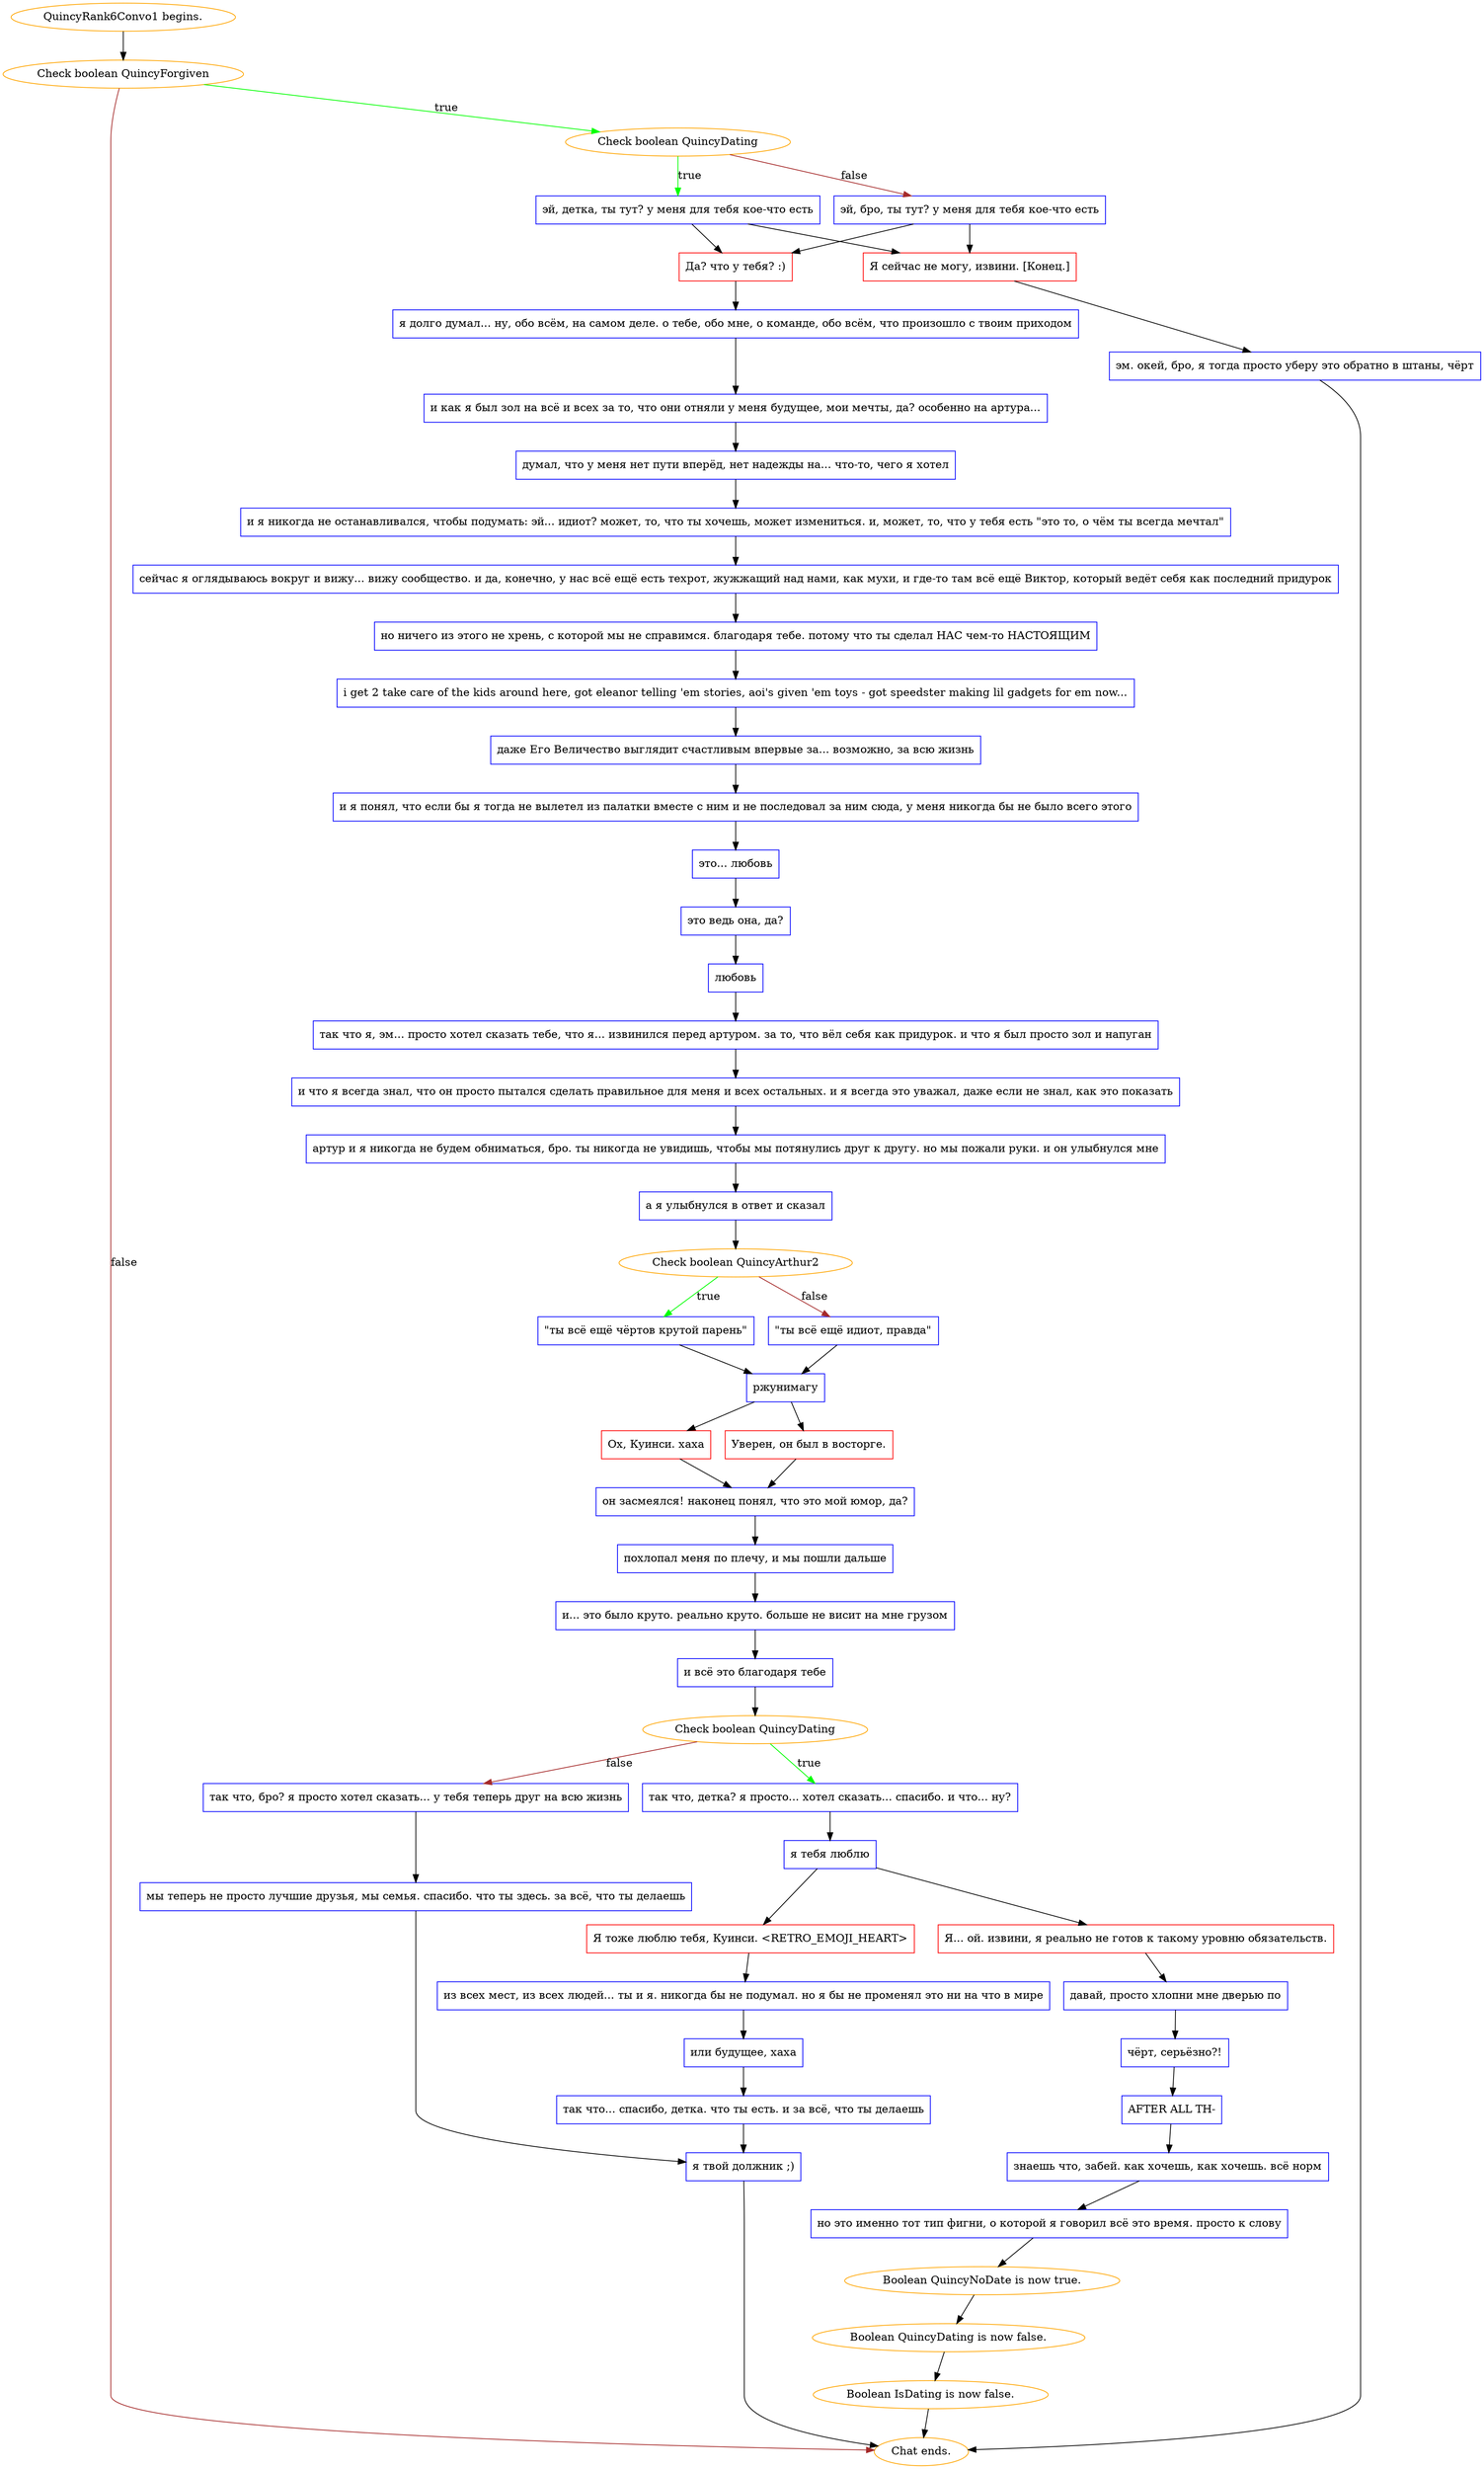digraph {
	"QuincyRank6Convo1 begins." [color=orange];
		"QuincyRank6Convo1 begins." -> j431139663;
	j431139663 [label="Check boolean QuincyForgiven",color=orange];
		j431139663 -> j3559869546 [label=true,color=green];
		j431139663 -> "Chat ends." [label=false,color=brown];
	j3559869546 [label="Check boolean QuincyDating",color=orange];
		j3559869546 -> j3267751494 [label=true,color=green];
		j3559869546 -> j1757861512 [label=false,color=brown];
	"Chat ends." [color=orange];
	j3267751494 [label="эй, детка, ты тут? у меня для тебя кое-что есть",shape=box,color=blue];
		j3267751494 -> j1965260996;
		j3267751494 -> j53248181;
	j1757861512 [label="эй, бро, ты тут? у меня для тебя кое-что есть",shape=box,color=blue];
		j1757861512 -> j1965260996;
		j1757861512 -> j53248181;
	j1965260996 [label="Да? что у тебя? :)",shape=box,color=red];
		j1965260996 -> j1911617284;
	j53248181 [label="Я сейчас не могу, извини. [Конец.]",shape=box,color=red];
		j53248181 -> j4042841306;
	j1911617284 [label="я долго думал... ну, обо всём, на самом деле. о тебе, обо мне, о команде, обо всём, что произошло с твоим приходом",shape=box,color=blue];
		j1911617284 -> j3490589068;
	j4042841306 [label="эм. окей, бро, я тогда просто уберу это обратно в штаны, чёрт",shape=box,color=blue];
		j4042841306 -> "Chat ends.";
	j3490589068 [label="и как я был зол на всё и всех за то, что они отняли у меня будущее, мои мечты, да? особенно на артура...",shape=box,color=blue];
		j3490589068 -> j1685483055;
	j1685483055 [label="думал, что у меня нет пути вперёд, нет надежды на... что-то, чего я хотел",shape=box,color=blue];
		j1685483055 -> j1109367605;
	j1109367605 [label="и я никогда не останавливался, чтобы подумать: эй... идиот? может, то, что ты хочешь, может измениться. и, может, то, что у тебя есть \"это то, о чём ты всегда мечтал\"",shape=box,color=blue];
		j1109367605 -> j3173294251;
	j3173294251 [label="сейчас я оглядываюсь вокруг и вижу... вижу сообщество. и да, конечно, у нас всё ещё есть техрот, жужжащий над нами, как мухи, и где-то там всё ещё Виктор, который ведёт себя как последний придурок",shape=box,color=blue];
		j3173294251 -> j3851444924;
	j3851444924 [label="но ничего из этого не хрень, с которой мы не справимся. благодаря тебе. потому что ты сделал НАС чем-то НАСТОЯЩИМ",shape=box,color=blue];
		j3851444924 -> j2924904049;
	j2924904049 [label="i get 2 take care of the kids around here, got eleanor telling 'em stories, aoi's given 'em toys - got speedster making lil gadgets for em now...",shape=box,color=blue];
		j2924904049 -> j2693812998;
	j2693812998 [label="даже Его Величество выглядит счастливым впервые за... возможно, за всю жизнь",shape=box,color=blue];
		j2693812998 -> j1134960143;
	j1134960143 [label="и я понял, что если бы я тогда не вылетел из палатки вместе с ним и не последовал за ним сюда, у меня никогда бы не было всего этого",shape=box,color=blue];
		j1134960143 -> j2723463898;
	j2723463898 [label="это... любовь",shape=box,color=blue];
		j2723463898 -> j2460036425;
	j2460036425 [label="это ведь она, да?",shape=box,color=blue];
		j2460036425 -> j4260218653;
	j4260218653 [label="любовь",shape=box,color=blue];
		j4260218653 -> j44559522;
	j44559522 [label="так что я, эм... просто хотел сказать тебе, что я... извинился перед артуром. за то, что вёл себя как придурок. и что я был просто зол и напуган",shape=box,color=blue];
		j44559522 -> j381388226;
	j381388226 [label="и что я всегда знал, что он просто пытался сделать правильное для меня и всех остальных. и я всегда это уважал, даже если не знал, как это показать",shape=box,color=blue];
		j381388226 -> j3612830109;
	j3612830109 [label="артур и я никогда не будем обниматься, бро. ты никогда не увидишь, чтобы мы потянулись друг к другу. но мы пожали руки. и он улыбнулся мне",shape=box,color=blue];
		j3612830109 -> j118745265;
	j118745265 [label="а я улыбнулся в ответ и сказал",shape=box,color=blue];
		j118745265 -> j1598694856;
	j1598694856 [label="Check boolean QuincyArthur2",color=orange];
		j1598694856 -> j4269560573 [label=true,color=green];
		j1598694856 -> j3363203185 [label=false,color=brown];
	j4269560573 [label="\"ты всё ещё чёртов крутой парень\"",shape=box,color=blue];
		j4269560573 -> j734458825;
	j3363203185 [label="\"ты всё ещё идиот, правда\"",shape=box,color=blue];
		j3363203185 -> j734458825;
	j734458825 [label="ржунимагу",shape=box,color=blue];
		j734458825 -> j4118173559;
		j734458825 -> j1613973917;
	j4118173559 [label="Ох, Куинси. хаха",shape=box,color=red];
		j4118173559 -> j2270499609;
	j1613973917 [label="Уверен, он был в восторге.",shape=box,color=red];
		j1613973917 -> j2270499609;
	j2270499609 [label="он засмеялся! наконец понял, что это мой юмор, да?",shape=box,color=blue];
		j2270499609 -> j1415548792;
	j1415548792 [label="похлопал меня по плечу, и мы пошли дальше",shape=box,color=blue];
		j1415548792 -> j4128685710;
	j4128685710 [label="и... это было круто. реально круто. больше не висит на мне грузом",shape=box,color=blue];
		j4128685710 -> j2534199903;
	j2534199903 [label="и всё это благодаря тебе",shape=box,color=blue];
		j2534199903 -> j2532970724;
	j2532970724 [label="Check boolean QuincyDating",color=orange];
		j2532970724 -> j4221556037 [label=true,color=green];
		j2532970724 -> j1114421719 [label=false,color=brown];
	j4221556037 [label="так что, детка? я просто... хотел сказать... спасибо. и что... ну?",shape=box,color=blue];
		j4221556037 -> j2891092170;
	j1114421719 [label="так что, бро? я просто хотел сказать... у тебя теперь друг на всю жизнь",shape=box,color=blue];
		j1114421719 -> j4286387165;
	j2891092170 [label="я тебя люблю",shape=box,color=blue];
		j2891092170 -> j274882240;
		j2891092170 -> j521234026;
	j4286387165 [label="мы теперь не просто лучшие друзья, мы семья. спасибо. что ты здесь. за всё, что ты делаешь",shape=box,color=blue];
		j4286387165 -> j292124699;
	j274882240 [label="Я тоже люблю тебя, Куинси. <RETRO_EMOJI_HEART>",shape=box,color=red];
		j274882240 -> j3367147712;
	j521234026 [label="Я... ой. извини, я реально не готов к такому уровню обязательств.",shape=box,color=red];
		j521234026 -> j176172183;
	j292124699 [label="я твой должник ;)",shape=box,color=blue];
		j292124699 -> "Chat ends.";
	j3367147712 [label="из всех мест, из всех людей... ты и я. никогда бы не подумал. но я бы не променял это ни на что в мире",shape=box,color=blue];
		j3367147712 -> j3254820168;
	j176172183 [label="давай, просто хлопни мне дверью по",shape=box,color=blue];
		j176172183 -> j2180117982;
	j3254820168 [label="или будущее, хаха",shape=box,color=blue];
		j3254820168 -> j2038821778;
	j2180117982 [label="чёрт, серьёзно?!",shape=box,color=blue];
		j2180117982 -> j2428548911;
	j2038821778 [label="так что... спасибо, детка. что ты есть. и за всё, что ты делаешь",shape=box,color=blue];
		j2038821778 -> j292124699;
	j2428548911 [label="AFTER ALL TH-",shape=box,color=blue];
		j2428548911 -> j2373999997;
	j2373999997 [label="знаешь что, забей. как хочешь, как хочешь. всё норм",shape=box,color=blue];
		j2373999997 -> j3152693696;
	j3152693696 [label="но это именно тот тип фигни, о которой я говорил всё это время. просто к слову",shape=box,color=blue];
		j3152693696 -> j2319655028;
	j2319655028 [label="Boolean QuincyNoDate is now true.",color=orange];
		j2319655028 -> j1884175600;
	j1884175600 [label="Boolean QuincyDating is now false.",color=orange];
		j1884175600 -> j1242024027;
	j1242024027 [label="Boolean IsDating is now false.",color=orange];
		j1242024027 -> "Chat ends.";
}